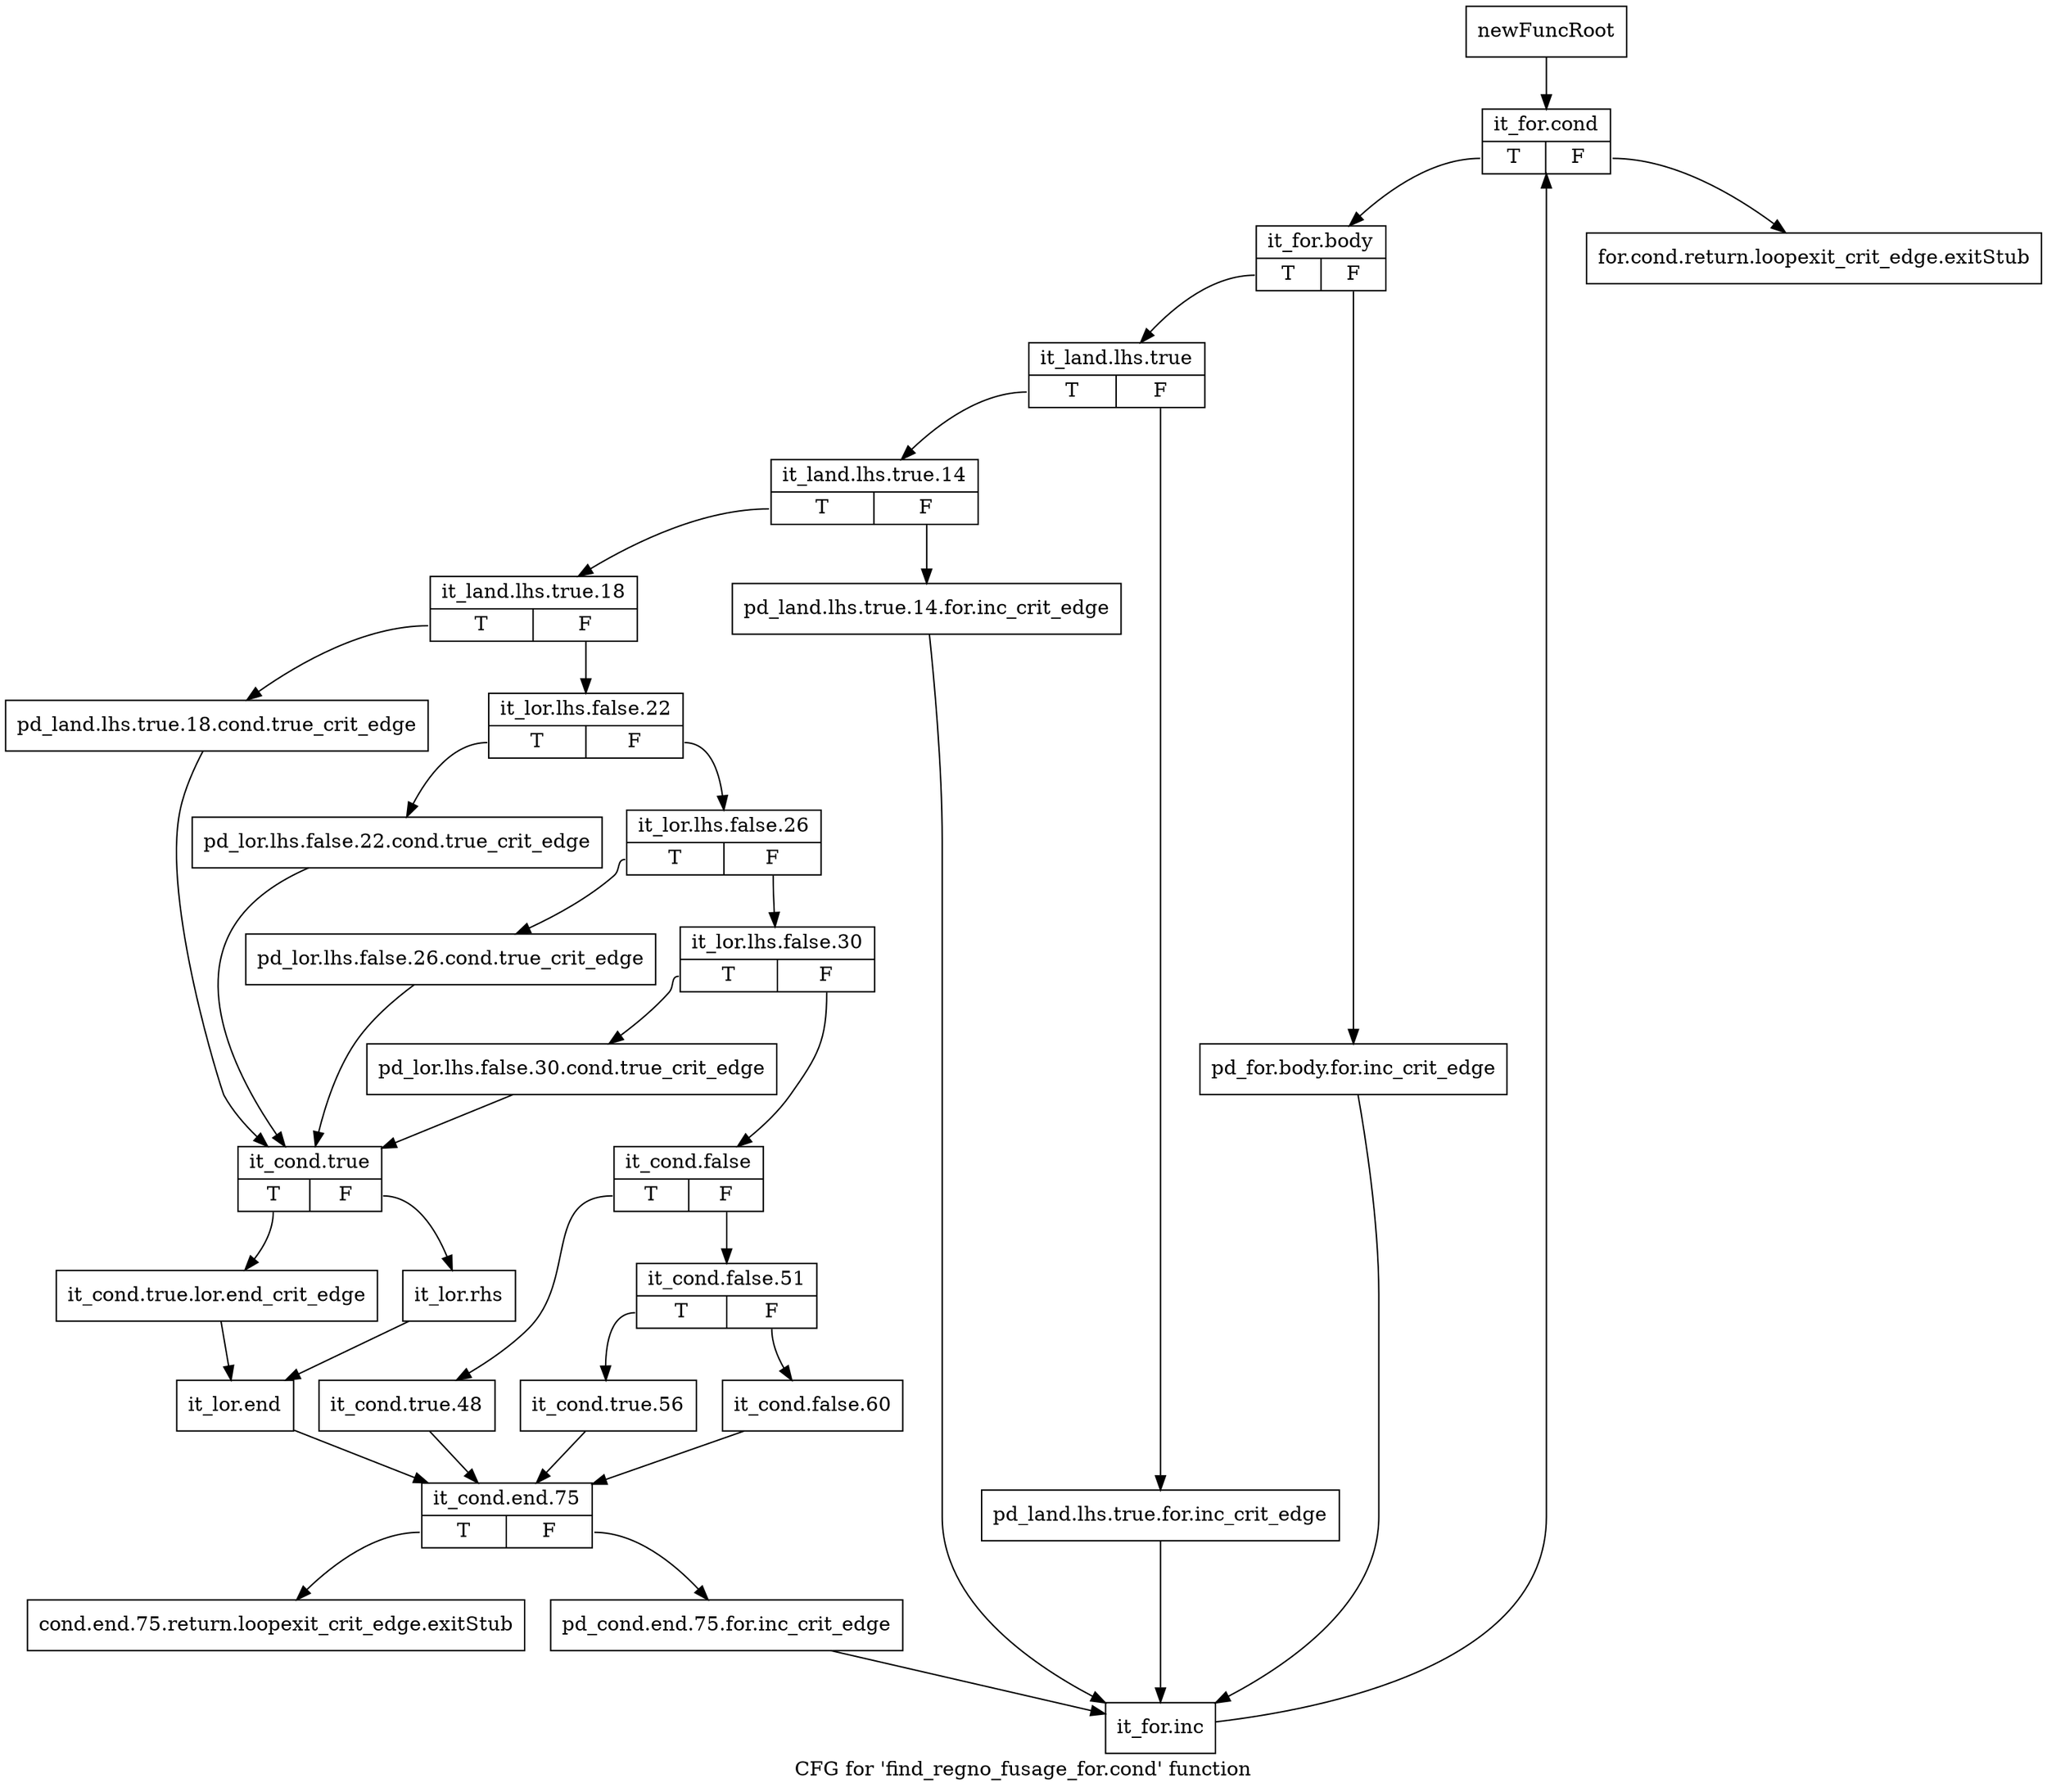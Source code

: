 digraph "CFG for 'find_regno_fusage_for.cond' function" {
	label="CFG for 'find_regno_fusage_for.cond' function";

	Node0xc0fcf70 [shape=record,label="{newFuncRoot}"];
	Node0xc0fcf70 -> Node0xc0fd060;
	Node0xc0fcfc0 [shape=record,label="{for.cond.return.loopexit_crit_edge.exitStub}"];
	Node0xc0fd010 [shape=record,label="{cond.end.75.return.loopexit_crit_edge.exitStub}"];
	Node0xc0fd060 [shape=record,label="{it_for.cond|{<s0>T|<s1>F}}"];
	Node0xc0fd060:s0 -> Node0xc0fd0b0;
	Node0xc0fd060:s1 -> Node0xc0fcfc0;
	Node0xc0fd0b0 [shape=record,label="{it_for.body|{<s0>T|<s1>F}}"];
	Node0xc0fd0b0:s0 -> Node0xc0fd150;
	Node0xc0fd0b0:s1 -> Node0xc0fd100;
	Node0xc0fd100 [shape=record,label="{pd_for.body.for.inc_crit_edge}"];
	Node0xc0fd100 -> Node0xc0fd880;
	Node0xc0fd150 [shape=record,label="{it_land.lhs.true|{<s0>T|<s1>F}}"];
	Node0xc0fd150:s0 -> Node0xc0fd1f0;
	Node0xc0fd150:s1 -> Node0xc0fd1a0;
	Node0xc0fd1a0 [shape=record,label="{pd_land.lhs.true.for.inc_crit_edge}"];
	Node0xc0fd1a0 -> Node0xc0fd880;
	Node0xc0fd1f0 [shape=record,label="{it_land.lhs.true.14|{<s0>T|<s1>F}}"];
	Node0xc0fd1f0:s0 -> Node0xc0fd290;
	Node0xc0fd1f0:s1 -> Node0xc0fd240;
	Node0xc0fd240 [shape=record,label="{pd_land.lhs.true.14.for.inc_crit_edge}"];
	Node0xc0fd240 -> Node0xc0fd880;
	Node0xc0fd290 [shape=record,label="{it_land.lhs.true.18|{<s0>T|<s1>F}}"];
	Node0xc0fd290:s0 -> Node0xc0fd650;
	Node0xc0fd290:s1 -> Node0xc0fd2e0;
	Node0xc0fd2e0 [shape=record,label="{it_lor.lhs.false.22|{<s0>T|<s1>F}}"];
	Node0xc0fd2e0:s0 -> Node0xc0fd600;
	Node0xc0fd2e0:s1 -> Node0xc0fd330;
	Node0xc0fd330 [shape=record,label="{it_lor.lhs.false.26|{<s0>T|<s1>F}}"];
	Node0xc0fd330:s0 -> Node0xc0fd5b0;
	Node0xc0fd330:s1 -> Node0xc0fd380;
	Node0xc0fd380 [shape=record,label="{it_lor.lhs.false.30|{<s0>T|<s1>F}}"];
	Node0xc0fd380:s0 -> Node0xc0fd560;
	Node0xc0fd380:s1 -> Node0xc0fd3d0;
	Node0xc0fd3d0 [shape=record,label="{it_cond.false|{<s0>T|<s1>F}}"];
	Node0xc0fd3d0:s0 -> Node0xc0fd510;
	Node0xc0fd3d0:s1 -> Node0xc0fd420;
	Node0xc0fd420 [shape=record,label="{it_cond.false.51|{<s0>T|<s1>F}}"];
	Node0xc0fd420:s0 -> Node0xc0fd4c0;
	Node0xc0fd420:s1 -> Node0xc0fd470;
	Node0xc0fd470 [shape=record,label="{it_cond.false.60}"];
	Node0xc0fd470 -> Node0xc0fd7e0;
	Node0xc0fd4c0 [shape=record,label="{it_cond.true.56}"];
	Node0xc0fd4c0 -> Node0xc0fd7e0;
	Node0xc0fd510 [shape=record,label="{it_cond.true.48}"];
	Node0xc0fd510 -> Node0xc0fd7e0;
	Node0xc0fd560 [shape=record,label="{pd_lor.lhs.false.30.cond.true_crit_edge}"];
	Node0xc0fd560 -> Node0xc0fd6a0;
	Node0xc0fd5b0 [shape=record,label="{pd_lor.lhs.false.26.cond.true_crit_edge}"];
	Node0xc0fd5b0 -> Node0xc0fd6a0;
	Node0xc0fd600 [shape=record,label="{pd_lor.lhs.false.22.cond.true_crit_edge}"];
	Node0xc0fd600 -> Node0xc0fd6a0;
	Node0xc0fd650 [shape=record,label="{pd_land.lhs.true.18.cond.true_crit_edge}"];
	Node0xc0fd650 -> Node0xc0fd6a0;
	Node0xc0fd6a0 [shape=record,label="{it_cond.true|{<s0>T|<s1>F}}"];
	Node0xc0fd6a0:s0 -> Node0xc0fd740;
	Node0xc0fd6a0:s1 -> Node0xc0fd6f0;
	Node0xc0fd6f0 [shape=record,label="{it_lor.rhs}"];
	Node0xc0fd6f0 -> Node0xc0fd790;
	Node0xc0fd740 [shape=record,label="{it_cond.true.lor.end_crit_edge}"];
	Node0xc0fd740 -> Node0xc0fd790;
	Node0xc0fd790 [shape=record,label="{it_lor.end}"];
	Node0xc0fd790 -> Node0xc0fd7e0;
	Node0xc0fd7e0 [shape=record,label="{it_cond.end.75|{<s0>T|<s1>F}}"];
	Node0xc0fd7e0:s0 -> Node0xc0fd010;
	Node0xc0fd7e0:s1 -> Node0xc0fd830;
	Node0xc0fd830 [shape=record,label="{pd_cond.end.75.for.inc_crit_edge}"];
	Node0xc0fd830 -> Node0xc0fd880;
	Node0xc0fd880 [shape=record,label="{it_for.inc}"];
	Node0xc0fd880 -> Node0xc0fd060;
}
